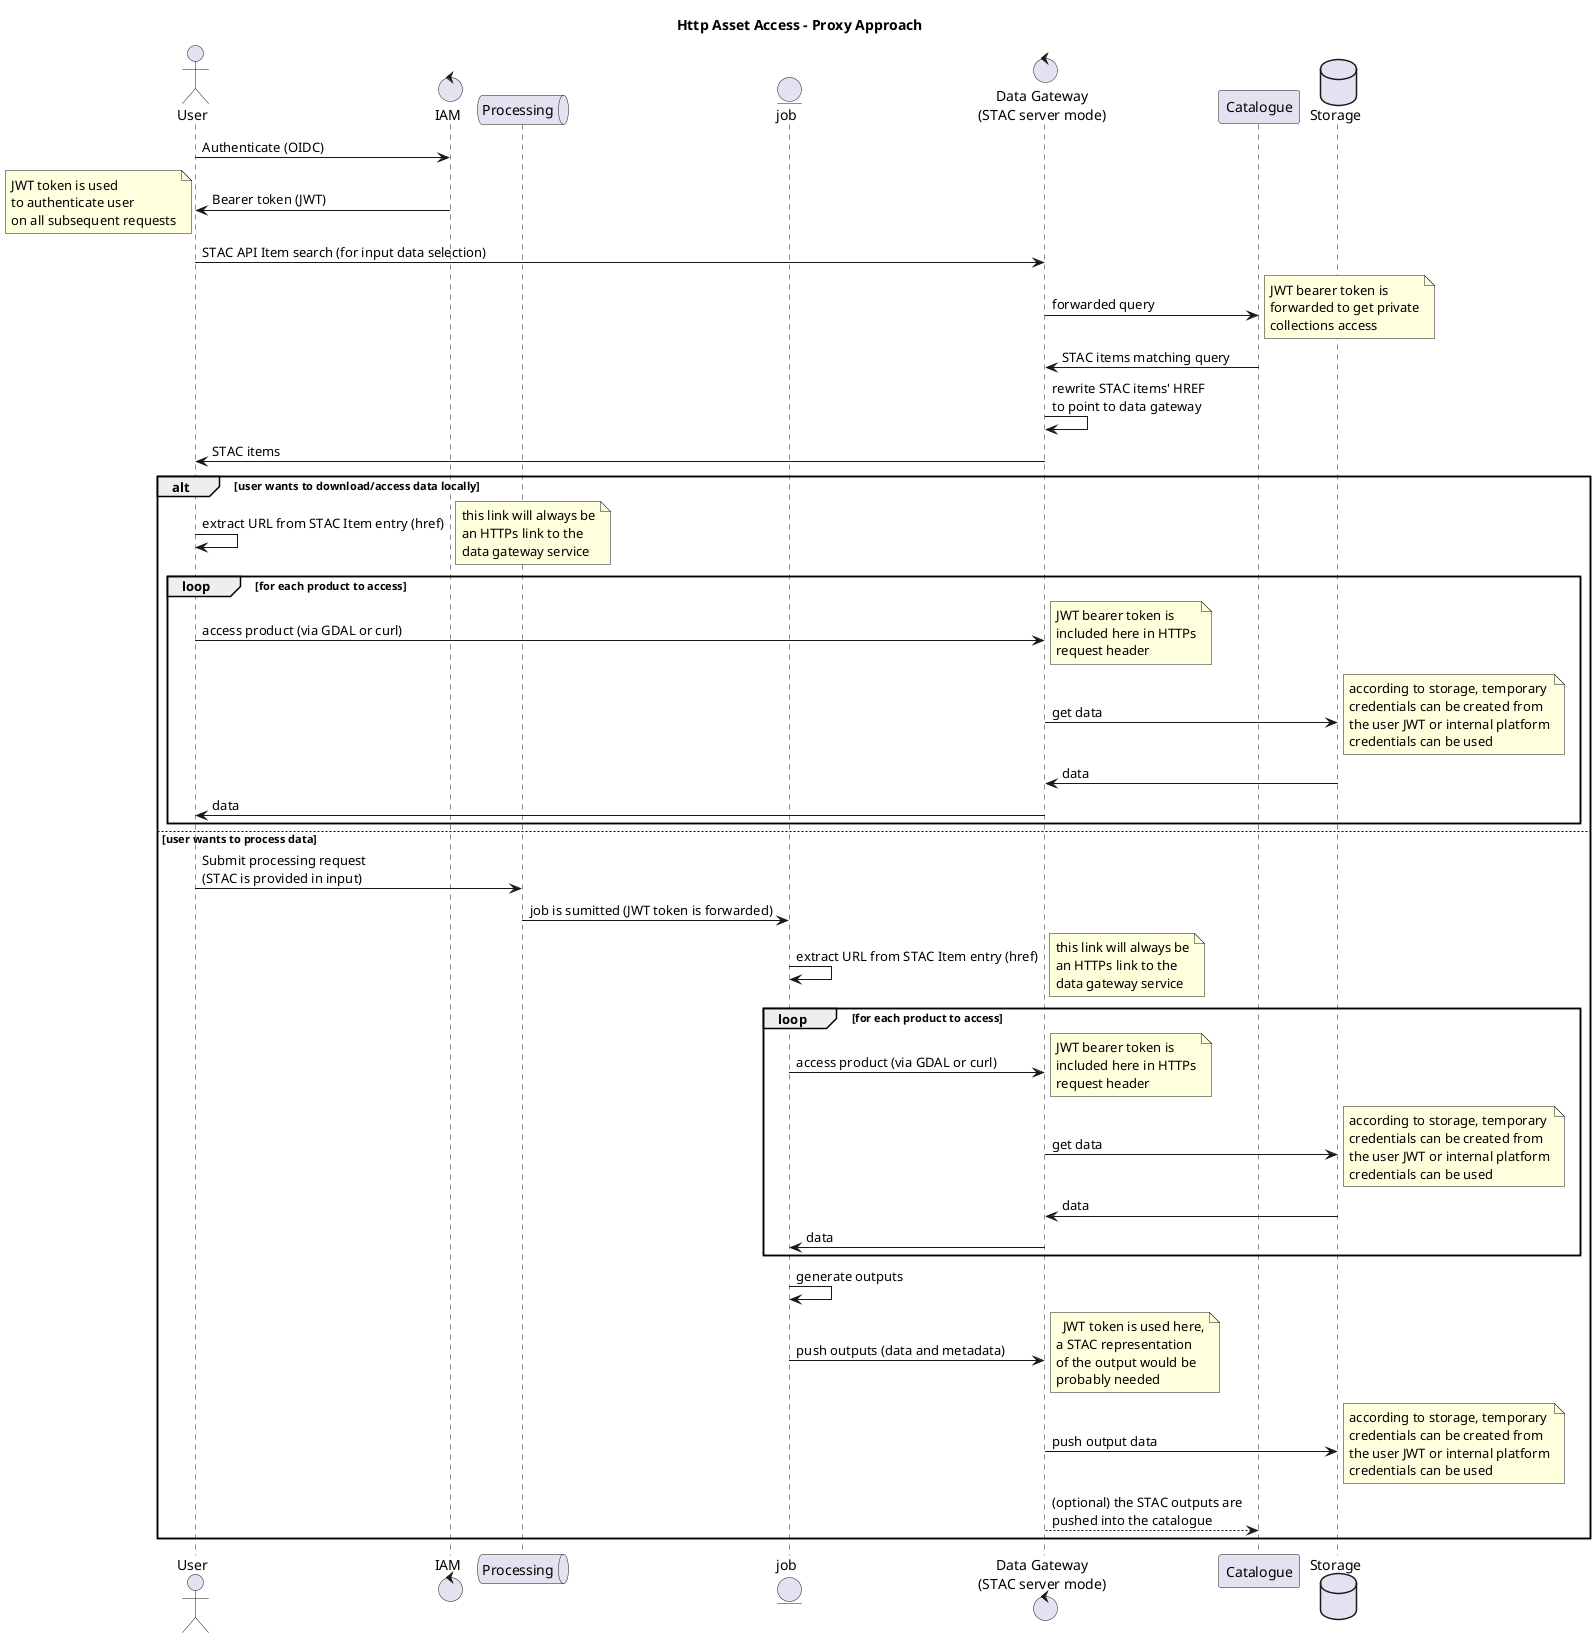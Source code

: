 @startuml Http Asset Access - Proxy Approach

title Http Asset Access - Proxy Approach

actor User as user
control IAM as IAM
queue "Processing" as ADES
entity job as job
control "Data Gateway\n(STAC server mode)" as dgw
participant Catalogue as cat
database Storage as storage

user -> IAM : Authenticate (OIDC)
IAM -> user: Bearer token (JWT)
note left
JWT token is used
to authenticate user
on all subsequent requests
end note

user -> dgw: STAC API Item search (for input data selection)
dgw -> cat: forwarded query
note right
			JWT bearer token is
			forwarded to get private
			collections access
end note
cat -> dgw: STAC items matching query
dgw -> dgw: rewrite STAC items' HREF\nto point to data gateway
dgw -> user: STAC items

alt user wants to download/access data locally
	user -> user: extract URL from STAC Item entry (href)
	note right
		this link will always be
		an HTTPs link to the
		data gateway service
	end note
	loop for each product to access
		user -> dgw: access product (via GDAL or curl)
		note right
			JWT bearer token is
			included here in HTTPs
			request header
		end note
		dgw -> storage: get data
		note right
			according to storage, temporary
			credentials can be created from
			the user JWT or internal platform
			credentials can be used
		end note
		storage -> dgw: data
		dgw -> user: data
	end loop
	
else user wants to process data
  user -> ADES: Submit processing request\n(STAC is provided in input)
  ADES -> job: job is sumitted (JWT token is forwarded)
	job -> job: extract URL from STAC Item entry (href)
	note right
		this link will always be
		an HTTPs link to the
		data gateway service
	end note
	loop for each product to access
		job -> dgw: access product (via GDAL or curl)
		note right
			JWT bearer token is
			included here in HTTPs
			request header
		end note
		dgw -> storage: get data
		note right
			according to storage, temporary
			credentials can be created from
			the user JWT or internal platform
			credentials can be used
		end note
		storage -> dgw: data
		dgw -> job: data
	end loop
	job -> job: generate outputs
	job -> dgw: push outputs (data and metadata)
		note right
	    JWT token is used here,
			a STAC representation
			of the output would be
			probably needed
	  end note
	dgw -> storage: push output data
		note right
			according to storage, temporary
			credentials can be created from
			the user JWT or internal platform
			credentials can be used
		end note
	dgw --> cat: (optional) the STAC outputs are\npushed into the catalogue  
end

@enduml
